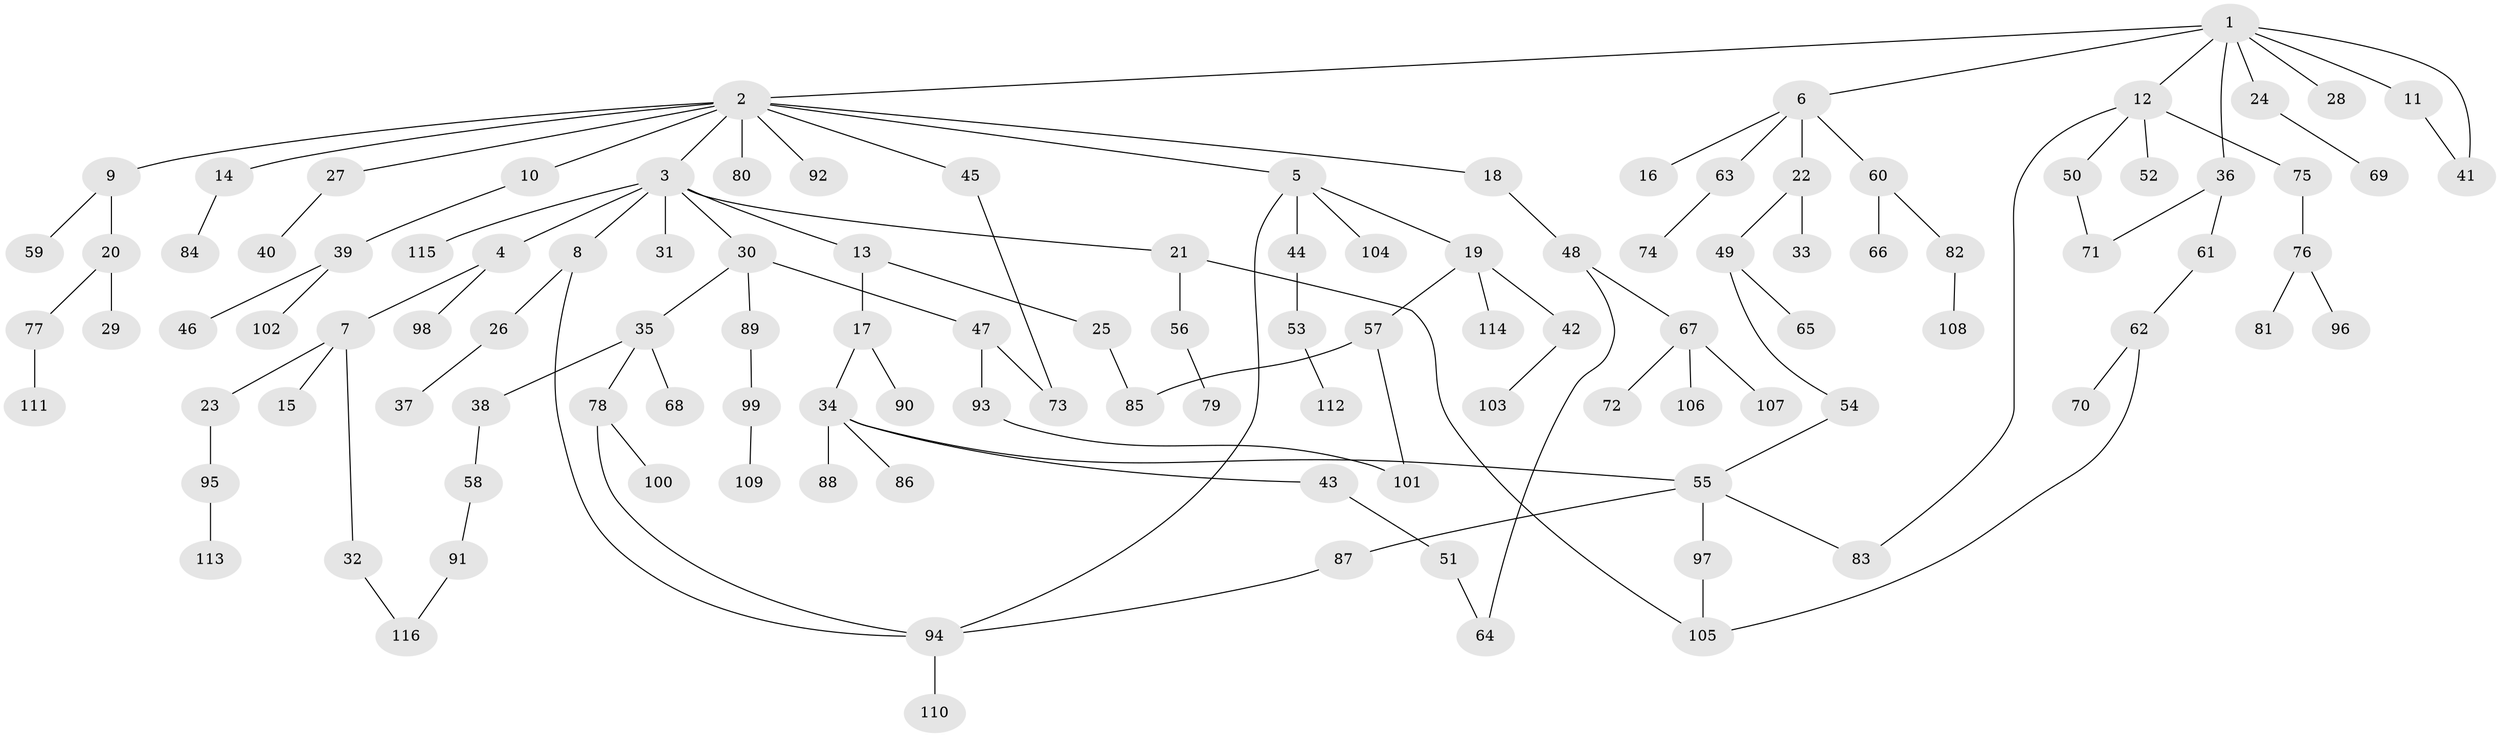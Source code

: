 // coarse degree distribution, {7: 0.017241379310344827, 12: 0.017241379310344827, 8: 0.034482758620689655, 3: 0.10344827586206896, 5: 0.034482758620689655, 4: 0.10344827586206896, 1: 0.46551724137931033, 2: 0.22413793103448276}
// Generated by graph-tools (version 1.1) at 2025/54/03/05/25 16:54:46]
// undirected, 116 vertices, 129 edges
graph export_dot {
graph [start="1"]
  node [color=gray90,style=filled];
  1;
  2;
  3;
  4;
  5;
  6;
  7;
  8;
  9;
  10;
  11;
  12;
  13;
  14;
  15;
  16;
  17;
  18;
  19;
  20;
  21;
  22;
  23;
  24;
  25;
  26;
  27;
  28;
  29;
  30;
  31;
  32;
  33;
  34;
  35;
  36;
  37;
  38;
  39;
  40;
  41;
  42;
  43;
  44;
  45;
  46;
  47;
  48;
  49;
  50;
  51;
  52;
  53;
  54;
  55;
  56;
  57;
  58;
  59;
  60;
  61;
  62;
  63;
  64;
  65;
  66;
  67;
  68;
  69;
  70;
  71;
  72;
  73;
  74;
  75;
  76;
  77;
  78;
  79;
  80;
  81;
  82;
  83;
  84;
  85;
  86;
  87;
  88;
  89;
  90;
  91;
  92;
  93;
  94;
  95;
  96;
  97;
  98;
  99;
  100;
  101;
  102;
  103;
  104;
  105;
  106;
  107;
  108;
  109;
  110;
  111;
  112;
  113;
  114;
  115;
  116;
  1 -- 2;
  1 -- 6;
  1 -- 11;
  1 -- 12;
  1 -- 24;
  1 -- 28;
  1 -- 36;
  1 -- 41;
  2 -- 3;
  2 -- 5;
  2 -- 9;
  2 -- 10;
  2 -- 14;
  2 -- 18;
  2 -- 27;
  2 -- 45;
  2 -- 80;
  2 -- 92;
  3 -- 4;
  3 -- 8;
  3 -- 13;
  3 -- 21;
  3 -- 30;
  3 -- 31;
  3 -- 115;
  4 -- 7;
  4 -- 98;
  5 -- 19;
  5 -- 44;
  5 -- 104;
  5 -- 94;
  6 -- 16;
  6 -- 22;
  6 -- 60;
  6 -- 63;
  7 -- 15;
  7 -- 23;
  7 -- 32;
  8 -- 26;
  8 -- 94;
  9 -- 20;
  9 -- 59;
  10 -- 39;
  11 -- 41;
  12 -- 50;
  12 -- 52;
  12 -- 75;
  12 -- 83;
  13 -- 17;
  13 -- 25;
  14 -- 84;
  17 -- 34;
  17 -- 90;
  18 -- 48;
  19 -- 42;
  19 -- 57;
  19 -- 114;
  20 -- 29;
  20 -- 77;
  21 -- 56;
  21 -- 105;
  22 -- 33;
  22 -- 49;
  23 -- 95;
  24 -- 69;
  25 -- 85;
  26 -- 37;
  27 -- 40;
  30 -- 35;
  30 -- 47;
  30 -- 89;
  32 -- 116;
  34 -- 43;
  34 -- 86;
  34 -- 88;
  34 -- 55;
  35 -- 38;
  35 -- 68;
  35 -- 78;
  36 -- 61;
  36 -- 71;
  38 -- 58;
  39 -- 46;
  39 -- 102;
  42 -- 103;
  43 -- 51;
  44 -- 53;
  45 -- 73;
  47 -- 93;
  47 -- 73;
  48 -- 67;
  48 -- 64;
  49 -- 54;
  49 -- 65;
  50 -- 71;
  51 -- 64;
  53 -- 112;
  54 -- 55;
  55 -- 87;
  55 -- 97;
  55 -- 83;
  56 -- 79;
  57 -- 85;
  57 -- 101;
  58 -- 91;
  60 -- 66;
  60 -- 82;
  61 -- 62;
  62 -- 70;
  62 -- 105;
  63 -- 74;
  67 -- 72;
  67 -- 106;
  67 -- 107;
  75 -- 76;
  76 -- 81;
  76 -- 96;
  77 -- 111;
  78 -- 100;
  78 -- 94;
  82 -- 108;
  87 -- 94;
  89 -- 99;
  91 -- 116;
  93 -- 101;
  94 -- 110;
  95 -- 113;
  97 -- 105;
  99 -- 109;
}
